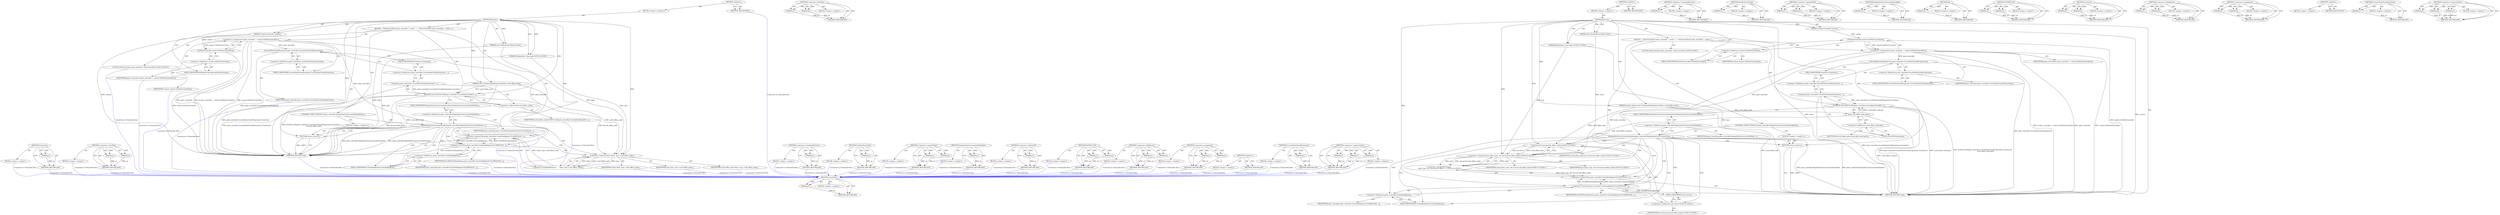 digraph "&lt;operator&gt;.expressionList" {
vulnerable_99 [label=<(METHOD,Transform)>];
vulnerable_100 [label=<(PARAM,p1)>];
vulnerable_101 [label=<(BLOCK,&lt;empty&gt;,&lt;empty&gt;)>];
vulnerable_102 [label=<(METHOD_RETURN,ANY)>];
vulnerable_120 [label=<(METHOD,&lt;operator&gt;.lessThan)>];
vulnerable_121 [label=<(PARAM,p1)>];
vulnerable_122 [label=<(PARAM,p2)>];
vulnerable_123 [label=<(BLOCK,&lt;empty&gt;,&lt;empty&gt;)>];
vulnerable_124 [label=<(METHOD_RETURN,ANY)>];
vulnerable_6 [label=<(METHOD,&lt;global&gt;)<SUB>1</SUB>>];
vulnerable_7 [label=<(BLOCK,&lt;empty&gt;,&lt;empty&gt;)<SUB>1</SUB>>];
vulnerable_8 [label=<(METHOD,Record)<SUB>1</SUB>>];
vulnerable_9 [label=<(PARAM,GraphicsContext&amp; context)<SUB>2</SUB>>];
vulnerable_10 [label=<(PARAM,const DisplayItemClient&amp; client)<SUB>3</SUB>>];
vulnerable_11 [label="<(PARAM,DisplayItem::Type type)<SUB>4</SUB>>"];
vulnerable_12 [label=<(PARAM,scoped_refptr&lt;const TransformPaintPropertyNode&gt; scroll_offset_node)<SUB>5</SUB>>];
vulnerable_13 [label=<(BLOCK,{
   PaintController&amp; paint_controller = contex...,{
   PaintController&amp; paint_controller = contex...)<SUB>5</SUB>>];
vulnerable_14 [label="<(LOCAL,PaintController paint_controller: PaintController)<SUB>6</SUB>>"];
vulnerable_15 [label=<(&lt;operator&gt;.assignment,&amp; paint_controller = context.GetPaintController())<SUB>6</SUB>>];
vulnerable_16 [label=<(IDENTIFIER,paint_controller,&amp; paint_controller = context.GetPaintController())<SUB>6</SUB>>];
vulnerable_17 [label=<(GetPaintController,context.GetPaintController())<SUB>6</SUB>>];
vulnerable_18 [label=<(&lt;operator&gt;.fieldAccess,context.GetPaintController)<SUB>6</SUB>>];
vulnerable_19 [label=<(IDENTIFIER,context,context.GetPaintController())<SUB>6</SUB>>];
vulnerable_20 [label=<(FIELD_IDENTIFIER,GetPaintController,GetPaintController)<SUB>6</SUB>>];
vulnerable_21 [label=<(DCHECK_NE,DCHECK_NE(paint_controller.CurrentPaintChunkPro...)<SUB>8</SUB>>];
vulnerable_22 [label=<(Transform,paint_controller.CurrentPaintChunkProperties()....)<SUB>8</SUB>>];
vulnerable_23 [label=<(&lt;operator&gt;.fieldAccess,paint_controller.CurrentPaintChunkProperties()....)<SUB>8</SUB>>];
vulnerable_24 [label=<(CurrentPaintChunkProperties,paint_controller.CurrentPaintChunkProperties())<SUB>8</SUB>>];
vulnerable_25 [label=<(&lt;operator&gt;.fieldAccess,paint_controller.CurrentPaintChunkProperties)<SUB>8</SUB>>];
vulnerable_26 [label=<(IDENTIFIER,paint_controller,paint_controller.CurrentPaintChunkProperties())<SUB>8</SUB>>];
vulnerable_27 [label=<(FIELD_IDENTIFIER,CurrentPaintChunkProperties,CurrentPaintChunkProperties)<SUB>8</SUB>>];
vulnerable_28 [label=<(FIELD_IDENTIFIER,Transform,Transform)<SUB>8</SUB>>];
vulnerable_29 [label=<(get,scroll_offset_node.get())<SUB>9</SUB>>];
vulnerable_30 [label=<(&lt;operator&gt;.fieldAccess,scroll_offset_node.get)<SUB>9</SUB>>];
vulnerable_31 [label=<(IDENTIFIER,scroll_offset_node,scroll_offset_node.get())<SUB>9</SUB>>];
vulnerable_32 [label=<(FIELD_IDENTIFIER,get,get)<SUB>9</SUB>>];
vulnerable_33 [label=<(CONTROL_STRUCTURE,IF,if (paint_controller.DisplayItemConstructionIsDisabled()))<SUB>11</SUB>>];
vulnerable_34 [label=<(DisplayItemConstructionIsDisabled,paint_controller.DisplayItemConstructionIsDisab...)<SUB>11</SUB>>];
vulnerable_35 [label=<(&lt;operator&gt;.fieldAccess,paint_controller.DisplayItemConstructionIsDisabled)<SUB>11</SUB>>];
vulnerable_36 [label=<(IDENTIFIER,paint_controller,paint_controller.DisplayItemConstructionIsDisab...)<SUB>11</SUB>>];
vulnerable_37 [label=<(FIELD_IDENTIFIER,DisplayItemConstructionIsDisabled,DisplayItemConstructionIsDisabled)<SUB>11</SUB>>];
vulnerable_38 [label=<(BLOCK,&lt;empty&gt;,&lt;empty&gt;)<SUB>12</SUB>>];
vulnerable_39 [label=<(RETURN,return;,return;)<SUB>12</SUB>>];
vulnerable_40 [label=<(&lt;operator&gt;.greaterThan,paint_controller.CreateAndAppend&lt;ScrollHitTestD...)<SUB>14</SUB>>];
vulnerable_41 [label=<(&lt;operator&gt;.lessThan,paint_controller.CreateAndAppend&lt;ScrollHitTestD...)<SUB>14</SUB>>];
vulnerable_42 [label=<(&lt;operator&gt;.fieldAccess,paint_controller.CreateAndAppend)<SUB>14</SUB>>];
vulnerable_43 [label=<(IDENTIFIER,paint_controller,paint_controller.CreateAndAppend&lt;ScrollHitTestD...)<SUB>14</SUB>>];
vulnerable_44 [label=<(FIELD_IDENTIFIER,CreateAndAppend,CreateAndAppend)<SUB>14</SUB>>];
vulnerable_45 [label=<(IDENTIFIER,ScrollHitTestDisplayItem,paint_controller.CreateAndAppend&lt;ScrollHitTestD...)<SUB>14</SUB>>];
vulnerable_46 [label="<(&lt;operator&gt;.bracketedPrimary,(
      client, type, std::move(scroll_offset_n...)<SUB>14</SUB>>"];
vulnerable_47 [label="<(&lt;operator&gt;.expressionList,client, type, std::move(scroll_offset_node))<SUB>15</SUB>>"];
vulnerable_48 [label="<(IDENTIFIER,client,client, type, std::move(scroll_offset_node))<SUB>15</SUB>>"];
vulnerable_49 [label="<(IDENTIFIER,type,client, type, std::move(scroll_offset_node))<SUB>15</SUB>>"];
vulnerable_50 [label="<(std.move,std::move(scroll_offset_node))<SUB>15</SUB>>"];
vulnerable_51 [label="<(&lt;operator&gt;.fieldAccess,std::move)<SUB>15</SUB>>"];
vulnerable_52 [label="<(IDENTIFIER,std,std::move(scroll_offset_node))<SUB>15</SUB>>"];
vulnerable_53 [label=<(FIELD_IDENTIFIER,move,move)<SUB>15</SUB>>];
vulnerable_54 [label="<(IDENTIFIER,scroll_offset_node,std::move(scroll_offset_node))<SUB>15</SUB>>"];
vulnerable_55 [label=<(METHOD_RETURN,void)<SUB>1</SUB>>];
vulnerable_57 [label=<(METHOD_RETURN,ANY)<SUB>1</SUB>>];
vulnerable_125 [label=<(METHOD,&lt;operator&gt;.bracketedPrimary)>];
vulnerable_126 [label=<(PARAM,p1)>];
vulnerable_127 [label=<(BLOCK,&lt;empty&gt;,&lt;empty&gt;)>];
vulnerable_128 [label=<(METHOD_RETURN,ANY)>];
vulnerable_85 [label=<(METHOD,GetPaintController)>];
vulnerable_86 [label=<(PARAM,p1)>];
vulnerable_87 [label=<(BLOCK,&lt;empty&gt;,&lt;empty&gt;)>];
vulnerable_88 [label=<(METHOD_RETURN,ANY)>];
vulnerable_115 [label=<(METHOD,&lt;operator&gt;.greaterThan)>];
vulnerable_116 [label=<(PARAM,p1)>];
vulnerable_117 [label=<(PARAM,p2)>];
vulnerable_118 [label=<(BLOCK,&lt;empty&gt;,&lt;empty&gt;)>];
vulnerable_119 [label=<(METHOD_RETURN,ANY)>];
vulnerable_111 [label=<(METHOD,DisplayItemConstructionIsDisabled)>];
vulnerable_112 [label=<(PARAM,p1)>];
vulnerable_113 [label=<(BLOCK,&lt;empty&gt;,&lt;empty&gt;)>];
vulnerable_114 [label=<(METHOD_RETURN,ANY)>];
vulnerable_107 [label=<(METHOD,get)>];
vulnerable_108 [label=<(PARAM,p1)>];
vulnerable_109 [label=<(BLOCK,&lt;empty&gt;,&lt;empty&gt;)>];
vulnerable_110 [label=<(METHOD_RETURN,ANY)>];
vulnerable_94 [label=<(METHOD,DCHECK_NE)>];
vulnerable_95 [label=<(PARAM,p1)>];
vulnerable_96 [label=<(PARAM,p2)>];
vulnerable_97 [label=<(BLOCK,&lt;empty&gt;,&lt;empty&gt;)>];
vulnerable_98 [label=<(METHOD_RETURN,ANY)>];
vulnerable_135 [label=<(METHOD,std.move)>];
vulnerable_136 [label=<(PARAM,p1)>];
vulnerable_137 [label=<(PARAM,p2)>];
vulnerable_138 [label=<(BLOCK,&lt;empty&gt;,&lt;empty&gt;)>];
vulnerable_139 [label=<(METHOD_RETURN,ANY)>];
vulnerable_89 [label=<(METHOD,&lt;operator&gt;.fieldAccess)>];
vulnerable_90 [label=<(PARAM,p1)>];
vulnerable_91 [label=<(PARAM,p2)>];
vulnerable_92 [label=<(BLOCK,&lt;empty&gt;,&lt;empty&gt;)>];
vulnerable_93 [label=<(METHOD_RETURN,ANY)>];
vulnerable_80 [label=<(METHOD,&lt;operator&gt;.assignment)>];
vulnerable_81 [label=<(PARAM,p1)>];
vulnerable_82 [label=<(PARAM,p2)>];
vulnerable_83 [label=<(BLOCK,&lt;empty&gt;,&lt;empty&gt;)>];
vulnerable_84 [label=<(METHOD_RETURN,ANY)>];
vulnerable_74 [label=<(METHOD,&lt;global&gt;)<SUB>1</SUB>>];
vulnerable_75 [label=<(BLOCK,&lt;empty&gt;,&lt;empty&gt;)>];
vulnerable_76 [label=<(METHOD_RETURN,ANY)>];
vulnerable_103 [label=<(METHOD,CurrentPaintChunkProperties)>];
vulnerable_104 [label=<(PARAM,p1)>];
vulnerable_105 [label=<(BLOCK,&lt;empty&gt;,&lt;empty&gt;)>];
vulnerable_106 [label=<(METHOD_RETURN,ANY)>];
vulnerable_129 [label=<(METHOD,&lt;operator&gt;.expressionList)>];
vulnerable_130 [label=<(PARAM,p1)>];
vulnerable_131 [label=<(PARAM,p2)>];
vulnerable_132 [label=<(PARAM,p3)>];
vulnerable_133 [label=<(BLOCK,&lt;empty&gt;,&lt;empty&gt;)>];
vulnerable_134 [label=<(METHOD_RETURN,ANY)>];
fixed_93 [label=<(METHOD,Transform)>];
fixed_94 [label=<(PARAM,p1)>];
fixed_95 [label=<(BLOCK,&lt;empty&gt;,&lt;empty&gt;)>];
fixed_96 [label=<(METHOD_RETURN,ANY)>];
fixed_114 [label=<(METHOD,&lt;operator&gt;.lessThan)>];
fixed_115 [label=<(PARAM,p1)>];
fixed_116 [label=<(PARAM,p2)>];
fixed_117 [label=<(BLOCK,&lt;empty&gt;,&lt;empty&gt;)>];
fixed_118 [label=<(METHOD_RETURN,ANY)>];
fixed_6 [label=<(METHOD,&lt;global&gt;)<SUB>1</SUB>>];
fixed_7 [label=<(BLOCK,&lt;empty&gt;,&lt;empty&gt;)<SUB>1</SUB>>];
fixed_8 [label=<(METHOD,Record)<SUB>1</SUB>>];
fixed_9 [label=<(PARAM,GraphicsContext&amp; context)<SUB>2</SUB>>];
fixed_10 [label=<(PARAM,const DisplayItemClient&amp; client)<SUB>3</SUB>>];
fixed_11 [label="<(PARAM,DisplayItem::Type type)<SUB>4</SUB>>"];
fixed_12 [label=<(PARAM,const TransformPaintPropertyNode&amp; scroll_offset_node)<SUB>5</SUB>>];
fixed_13 [label=<(BLOCK,{
   PaintController&amp; paint_controller = contex...,{
   PaintController&amp; paint_controller = contex...)<SUB>5</SUB>>];
fixed_14 [label="<(LOCAL,PaintController paint_controller: PaintController)<SUB>6</SUB>>"];
fixed_15 [label=<(&lt;operator&gt;.assignment,&amp; paint_controller = context.GetPaintController())<SUB>6</SUB>>];
fixed_16 [label=<(IDENTIFIER,paint_controller,&amp; paint_controller = context.GetPaintController())<SUB>6</SUB>>];
fixed_17 [label=<(GetPaintController,context.GetPaintController())<SUB>6</SUB>>];
fixed_18 [label=<(&lt;operator&gt;.fieldAccess,context.GetPaintController)<SUB>6</SUB>>];
fixed_19 [label=<(IDENTIFIER,context,context.GetPaintController())<SUB>6</SUB>>];
fixed_20 [label=<(FIELD_IDENTIFIER,GetPaintController,GetPaintController)<SUB>6</SUB>>];
fixed_21 [label=<(DCHECK_NE,DCHECK_NE(paint_controller.CurrentPaintChunkPro...)<SUB>8</SUB>>];
fixed_22 [label=<(Transform,paint_controller.CurrentPaintChunkProperties()....)<SUB>8</SUB>>];
fixed_23 [label=<(&lt;operator&gt;.fieldAccess,paint_controller.CurrentPaintChunkProperties()....)<SUB>8</SUB>>];
fixed_24 [label=<(CurrentPaintChunkProperties,paint_controller.CurrentPaintChunkProperties())<SUB>8</SUB>>];
fixed_25 [label=<(&lt;operator&gt;.fieldAccess,paint_controller.CurrentPaintChunkProperties)<SUB>8</SUB>>];
fixed_26 [label=<(IDENTIFIER,paint_controller,paint_controller.CurrentPaintChunkProperties())<SUB>8</SUB>>];
fixed_27 [label=<(FIELD_IDENTIFIER,CurrentPaintChunkProperties,CurrentPaintChunkProperties)<SUB>8</SUB>>];
fixed_28 [label=<(FIELD_IDENTIFIER,Transform,Transform)<SUB>8</SUB>>];
fixed_29 [label=<(&lt;operator&gt;.addressOf,&amp;scroll_offset_node)<SUB>9</SUB>>];
fixed_30 [label=<(IDENTIFIER,scroll_offset_node,DCHECK_NE(paint_controller.CurrentPaintChunkPro...)<SUB>9</SUB>>];
fixed_31 [label=<(CONTROL_STRUCTURE,IF,if (paint_controller.DisplayItemConstructionIsDisabled()))<SUB>11</SUB>>];
fixed_32 [label=<(DisplayItemConstructionIsDisabled,paint_controller.DisplayItemConstructionIsDisab...)<SUB>11</SUB>>];
fixed_33 [label=<(&lt;operator&gt;.fieldAccess,paint_controller.DisplayItemConstructionIsDisabled)<SUB>11</SUB>>];
fixed_34 [label=<(IDENTIFIER,paint_controller,paint_controller.DisplayItemConstructionIsDisab...)<SUB>11</SUB>>];
fixed_35 [label=<(FIELD_IDENTIFIER,DisplayItemConstructionIsDisabled,DisplayItemConstructionIsDisabled)<SUB>11</SUB>>];
fixed_36 [label=<(BLOCK,&lt;empty&gt;,&lt;empty&gt;)<SUB>12</SUB>>];
fixed_37 [label=<(RETURN,return;,return;)<SUB>12</SUB>>];
fixed_38 [label=<(&lt;operator&gt;.greaterThan,paint_controller.CreateAndAppend&lt;ScrollHitTestD...)<SUB>14</SUB>>];
fixed_39 [label=<(&lt;operator&gt;.lessThan,paint_controller.CreateAndAppend&lt;ScrollHitTestD...)<SUB>14</SUB>>];
fixed_40 [label=<(&lt;operator&gt;.fieldAccess,paint_controller.CreateAndAppend)<SUB>14</SUB>>];
fixed_41 [label=<(IDENTIFIER,paint_controller,paint_controller.CreateAndAppend&lt;ScrollHitTestD...)<SUB>14</SUB>>];
fixed_42 [label=<(FIELD_IDENTIFIER,CreateAndAppend,CreateAndAppend)<SUB>14</SUB>>];
fixed_43 [label=<(IDENTIFIER,ScrollHitTestDisplayItem,paint_controller.CreateAndAppend&lt;ScrollHitTestD...)<SUB>14</SUB>>];
fixed_44 [label=<(&lt;operator&gt;.bracketedPrimary,(
      client, type, scroll_offset_node))<SUB>14</SUB>>];
fixed_45 [label=<(&lt;operator&gt;.expressionList,client, type, scroll_offset_node)<SUB>15</SUB>>];
fixed_46 [label=<(IDENTIFIER,client,client, type, scroll_offset_node)<SUB>15</SUB>>];
fixed_47 [label=<(IDENTIFIER,type,client, type, scroll_offset_node)<SUB>15</SUB>>];
fixed_48 [label=<(IDENTIFIER,scroll_offset_node,client, type, scroll_offset_node)<SUB>15</SUB>>];
fixed_49 [label=<(METHOD_RETURN,void)<SUB>1</SUB>>];
fixed_51 [label=<(METHOD_RETURN,ANY)<SUB>1</SUB>>];
fixed_119 [label=<(METHOD,&lt;operator&gt;.bracketedPrimary)>];
fixed_120 [label=<(PARAM,p1)>];
fixed_121 [label=<(BLOCK,&lt;empty&gt;,&lt;empty&gt;)>];
fixed_122 [label=<(METHOD_RETURN,ANY)>];
fixed_79 [label=<(METHOD,GetPaintController)>];
fixed_80 [label=<(PARAM,p1)>];
fixed_81 [label=<(BLOCK,&lt;empty&gt;,&lt;empty&gt;)>];
fixed_82 [label=<(METHOD_RETURN,ANY)>];
fixed_109 [label=<(METHOD,&lt;operator&gt;.greaterThan)>];
fixed_110 [label=<(PARAM,p1)>];
fixed_111 [label=<(PARAM,p2)>];
fixed_112 [label=<(BLOCK,&lt;empty&gt;,&lt;empty&gt;)>];
fixed_113 [label=<(METHOD_RETURN,ANY)>];
fixed_105 [label=<(METHOD,DisplayItemConstructionIsDisabled)>];
fixed_106 [label=<(PARAM,p1)>];
fixed_107 [label=<(BLOCK,&lt;empty&gt;,&lt;empty&gt;)>];
fixed_108 [label=<(METHOD_RETURN,ANY)>];
fixed_101 [label=<(METHOD,&lt;operator&gt;.addressOf)>];
fixed_102 [label=<(PARAM,p1)>];
fixed_103 [label=<(BLOCK,&lt;empty&gt;,&lt;empty&gt;)>];
fixed_104 [label=<(METHOD_RETURN,ANY)>];
fixed_88 [label=<(METHOD,DCHECK_NE)>];
fixed_89 [label=<(PARAM,p1)>];
fixed_90 [label=<(PARAM,p2)>];
fixed_91 [label=<(BLOCK,&lt;empty&gt;,&lt;empty&gt;)>];
fixed_92 [label=<(METHOD_RETURN,ANY)>];
fixed_83 [label=<(METHOD,&lt;operator&gt;.fieldAccess)>];
fixed_84 [label=<(PARAM,p1)>];
fixed_85 [label=<(PARAM,p2)>];
fixed_86 [label=<(BLOCK,&lt;empty&gt;,&lt;empty&gt;)>];
fixed_87 [label=<(METHOD_RETURN,ANY)>];
fixed_74 [label=<(METHOD,&lt;operator&gt;.assignment)>];
fixed_75 [label=<(PARAM,p1)>];
fixed_76 [label=<(PARAM,p2)>];
fixed_77 [label=<(BLOCK,&lt;empty&gt;,&lt;empty&gt;)>];
fixed_78 [label=<(METHOD_RETURN,ANY)>];
fixed_68 [label=<(METHOD,&lt;global&gt;)<SUB>1</SUB>>];
fixed_69 [label=<(BLOCK,&lt;empty&gt;,&lt;empty&gt;)>];
fixed_70 [label=<(METHOD_RETURN,ANY)>];
fixed_97 [label=<(METHOD,CurrentPaintChunkProperties)>];
fixed_98 [label=<(PARAM,p1)>];
fixed_99 [label=<(BLOCK,&lt;empty&gt;,&lt;empty&gt;)>];
fixed_100 [label=<(METHOD_RETURN,ANY)>];
fixed_123 [label=<(METHOD,&lt;operator&gt;.expressionList)>];
fixed_124 [label=<(PARAM,p1)>];
fixed_125 [label=<(PARAM,p2)>];
fixed_126 [label=<(PARAM,p3)>];
fixed_127 [label=<(BLOCK,&lt;empty&gt;,&lt;empty&gt;)>];
fixed_128 [label=<(METHOD_RETURN,ANY)>];
vulnerable_99 -> vulnerable_100  [key=0, label="AST: "];
vulnerable_99 -> vulnerable_100  [key=1, label="DDG: "];
vulnerable_99 -> vulnerable_101  [key=0, label="AST: "];
vulnerable_99 -> vulnerable_102  [key=0, label="AST: "];
vulnerable_99 -> vulnerable_102  [key=1, label="CFG: "];
vulnerable_100 -> vulnerable_102  [key=0, label="DDG: p1"];
vulnerable_120 -> vulnerable_121  [key=0, label="AST: "];
vulnerable_120 -> vulnerable_121  [key=1, label="DDG: "];
vulnerable_120 -> vulnerable_123  [key=0, label="AST: "];
vulnerable_120 -> vulnerable_122  [key=0, label="AST: "];
vulnerable_120 -> vulnerable_122  [key=1, label="DDG: "];
vulnerable_120 -> vulnerable_124  [key=0, label="AST: "];
vulnerable_120 -> vulnerable_124  [key=1, label="CFG: "];
vulnerable_121 -> vulnerable_124  [key=0, label="DDG: p1"];
vulnerable_122 -> vulnerable_124  [key=0, label="DDG: p2"];
vulnerable_6 -> vulnerable_7  [key=0, label="AST: "];
vulnerable_6 -> vulnerable_57  [key=0, label="AST: "];
vulnerable_6 -> vulnerable_57  [key=1, label="CFG: "];
vulnerable_7 -> vulnerable_8  [key=0, label="AST: "];
vulnerable_8 -> vulnerable_9  [key=0, label="AST: "];
vulnerable_8 -> vulnerable_9  [key=1, label="DDG: "];
vulnerable_8 -> vulnerable_10  [key=0, label="AST: "];
vulnerable_8 -> vulnerable_10  [key=1, label="DDG: "];
vulnerable_8 -> vulnerable_11  [key=0, label="AST: "];
vulnerable_8 -> vulnerable_11  [key=1, label="DDG: "];
vulnerable_8 -> vulnerable_12  [key=0, label="AST: "];
vulnerable_8 -> vulnerable_12  [key=1, label="DDG: "];
vulnerable_8 -> vulnerable_13  [key=0, label="AST: "];
vulnerable_8 -> vulnerable_55  [key=0, label="AST: "];
vulnerable_8 -> vulnerable_20  [key=0, label="CFG: "];
vulnerable_8 -> vulnerable_39  [key=0, label="DDG: "];
vulnerable_8 -> vulnerable_41  [key=0, label="DDG: "];
vulnerable_8 -> vulnerable_47  [key=0, label="DDG: "];
vulnerable_8 -> vulnerable_50  [key=0, label="DDG: "];
vulnerable_9 -> vulnerable_55  [key=0, label="DDG: context"];
vulnerable_9 -> vulnerable_17  [key=0, label="DDG: context"];
vulnerable_10 -> vulnerable_55  [key=0, label="DDG: client"];
vulnerable_10 -> vulnerable_47  [key=0, label="DDG: client"];
vulnerable_11 -> vulnerable_55  [key=0, label="DDG: type"];
vulnerable_11 -> vulnerable_47  [key=0, label="DDG: type"];
vulnerable_12 -> vulnerable_55  [key=0, label="DDG: scroll_offset_node"];
vulnerable_12 -> vulnerable_29  [key=0, label="DDG: scroll_offset_node"];
vulnerable_12 -> vulnerable_50  [key=0, label="DDG: scroll_offset_node"];
vulnerable_13 -> vulnerable_14  [key=0, label="AST: "];
vulnerable_13 -> vulnerable_15  [key=0, label="AST: "];
vulnerable_13 -> vulnerable_21  [key=0, label="AST: "];
vulnerable_13 -> vulnerable_33  [key=0, label="AST: "];
vulnerable_13 -> vulnerable_40  [key=0, label="AST: "];
vulnerable_15 -> vulnerable_16  [key=0, label="AST: "];
vulnerable_15 -> vulnerable_17  [key=0, label="AST: "];
vulnerable_15 -> vulnerable_27  [key=0, label="CFG: "];
vulnerable_15 -> vulnerable_55  [key=0, label="DDG: paint_controller"];
vulnerable_15 -> vulnerable_55  [key=1, label="DDG: context.GetPaintController()"];
vulnerable_15 -> vulnerable_55  [key=2, label="DDG: &amp; paint_controller = context.GetPaintController()"];
vulnerable_15 -> vulnerable_34  [key=0, label="DDG: paint_controller"];
vulnerable_15 -> vulnerable_41  [key=0, label="DDG: paint_controller"];
vulnerable_15 -> vulnerable_24  [key=0, label="DDG: paint_controller"];
vulnerable_17 -> vulnerable_18  [key=0, label="AST: "];
vulnerable_17 -> vulnerable_15  [key=0, label="CFG: "];
vulnerable_17 -> vulnerable_15  [key=1, label="DDG: context.GetPaintController"];
vulnerable_17 -> vulnerable_55  [key=0, label="DDG: context.GetPaintController"];
vulnerable_18 -> vulnerable_19  [key=0, label="AST: "];
vulnerable_18 -> vulnerable_20  [key=0, label="AST: "];
vulnerable_18 -> vulnerable_17  [key=0, label="CFG: "];
vulnerable_20 -> vulnerable_18  [key=0, label="CFG: "];
vulnerable_21 -> vulnerable_22  [key=0, label="AST: "];
vulnerable_21 -> vulnerable_29  [key=0, label="AST: "];
vulnerable_21 -> vulnerable_37  [key=0, label="CFG: "];
vulnerable_21 -> vulnerable_55  [key=0, label="DDG: paint_controller.CurrentPaintChunkProperties().Transform()"];
vulnerable_21 -> vulnerable_55  [key=1, label="DDG: scroll_offset_node.get()"];
vulnerable_21 -> vulnerable_55  [key=2, label="DDG: DCHECK_NE(paint_controller.CurrentPaintChunkProperties().Transform(),
            scroll_offset_node.get())"];
vulnerable_22 -> vulnerable_23  [key=0, label="AST: "];
vulnerable_22 -> vulnerable_32  [key=0, label="CFG: "];
vulnerable_22 -> vulnerable_55  [key=0, label="DDG: paint_controller.CurrentPaintChunkProperties().Transform"];
vulnerable_22 -> vulnerable_21  [key=0, label="DDG: paint_controller.CurrentPaintChunkProperties().Transform"];
vulnerable_23 -> vulnerable_24  [key=0, label="AST: "];
vulnerable_23 -> vulnerable_28  [key=0, label="AST: "];
vulnerable_23 -> vulnerable_22  [key=0, label="CFG: "];
vulnerable_24 -> vulnerable_25  [key=0, label="AST: "];
vulnerable_24 -> vulnerable_28  [key=0, label="CFG: "];
vulnerable_24 -> vulnerable_55  [key=0, label="DDG: paint_controller.CurrentPaintChunkProperties"];
vulnerable_25 -> vulnerable_26  [key=0, label="AST: "];
vulnerable_25 -> vulnerable_27  [key=0, label="AST: "];
vulnerable_25 -> vulnerable_24  [key=0, label="CFG: "];
vulnerable_27 -> vulnerable_25  [key=0, label="CFG: "];
vulnerable_28 -> vulnerable_23  [key=0, label="CFG: "];
vulnerable_29 -> vulnerable_30  [key=0, label="AST: "];
vulnerable_29 -> vulnerable_21  [key=0, label="CFG: "];
vulnerable_29 -> vulnerable_21  [key=1, label="DDG: scroll_offset_node.get"];
vulnerable_29 -> vulnerable_55  [key=0, label="DDG: scroll_offset_node.get"];
vulnerable_29 -> vulnerable_50  [key=0, label="DDG: scroll_offset_node.get"];
vulnerable_30 -> vulnerable_31  [key=0, label="AST: "];
vulnerable_30 -> vulnerable_32  [key=0, label="AST: "];
vulnerable_30 -> vulnerable_29  [key=0, label="CFG: "];
vulnerable_32 -> vulnerable_30  [key=0, label="CFG: "];
vulnerable_33 -> vulnerable_34  [key=0, label="AST: "];
vulnerable_33 -> vulnerable_38  [key=0, label="AST: "];
vulnerable_34 -> vulnerable_35  [key=0, label="AST: "];
vulnerable_34 -> vulnerable_39  [key=0, label="CFG: "];
vulnerable_34 -> vulnerable_39  [key=1, label="CDG: "];
vulnerable_34 -> vulnerable_44  [key=0, label="CFG: "];
vulnerable_34 -> vulnerable_44  [key=1, label="CDG: "];
vulnerable_34 -> vulnerable_55  [key=0, label="DDG: paint_controller.DisplayItemConstructionIsDisabled"];
vulnerable_34 -> vulnerable_55  [key=1, label="DDG: paint_controller.DisplayItemConstructionIsDisabled()"];
vulnerable_34 -> vulnerable_40  [key=0, label="CDG: "];
vulnerable_34 -> vulnerable_47  [key=0, label="CDG: "];
vulnerable_34 -> vulnerable_50  [key=0, label="CDG: "];
vulnerable_34 -> vulnerable_42  [key=0, label="CDG: "];
vulnerable_34 -> vulnerable_51  [key=0, label="CDG: "];
vulnerable_34 -> vulnerable_46  [key=0, label="CDG: "];
vulnerable_34 -> vulnerable_53  [key=0, label="CDG: "];
vulnerable_34 -> vulnerable_41  [key=0, label="CDG: "];
vulnerable_35 -> vulnerable_36  [key=0, label="AST: "];
vulnerable_35 -> vulnerable_37  [key=0, label="AST: "];
vulnerable_35 -> vulnerable_34  [key=0, label="CFG: "];
vulnerable_37 -> vulnerable_35  [key=0, label="CFG: "];
vulnerable_38 -> vulnerable_39  [key=0, label="AST: "];
vulnerable_39 -> vulnerable_55  [key=0, label="CFG: "];
vulnerable_39 -> vulnerable_55  [key=1, label="DDG: &lt;RET&gt;"];
vulnerable_40 -> vulnerable_41  [key=0, label="AST: "];
vulnerable_40 -> vulnerable_46  [key=0, label="AST: "];
vulnerable_40 -> vulnerable_55  [key=0, label="CFG: "];
vulnerable_41 -> vulnerable_42  [key=0, label="AST: "];
vulnerable_41 -> vulnerable_45  [key=0, label="AST: "];
vulnerable_41 -> vulnerable_53  [key=0, label="CFG: "];
vulnerable_41 -> vulnerable_55  [key=0, label="DDG: ScrollHitTestDisplayItem"];
vulnerable_41 -> vulnerable_40  [key=0, label="DDG: paint_controller.CreateAndAppend"];
vulnerable_41 -> vulnerable_40  [key=1, label="DDG: ScrollHitTestDisplayItem"];
vulnerable_42 -> vulnerable_43  [key=0, label="AST: "];
vulnerable_42 -> vulnerable_44  [key=0, label="AST: "];
vulnerable_42 -> vulnerable_41  [key=0, label="CFG: "];
vulnerable_44 -> vulnerable_42  [key=0, label="CFG: "];
vulnerable_46 -> vulnerable_47  [key=0, label="AST: "];
vulnerable_46 -> vulnerable_40  [key=0, label="CFG: "];
vulnerable_46 -> vulnerable_40  [key=1, label="DDG: client, type, std::move(scroll_offset_node)"];
vulnerable_47 -> vulnerable_48  [key=0, label="AST: "];
vulnerable_47 -> vulnerable_49  [key=0, label="AST: "];
vulnerable_47 -> vulnerable_50  [key=0, label="AST: "];
vulnerable_47 -> vulnerable_46  [key=0, label="CFG: "];
vulnerable_47 -> vulnerable_46  [key=1, label="DDG: client"];
vulnerable_47 -> vulnerable_46  [key=2, label="DDG: type"];
vulnerable_47 -> vulnerable_46  [key=3, label="DDG: std::move(scroll_offset_node)"];
vulnerable_50 -> vulnerable_51  [key=0, label="AST: "];
vulnerable_50 -> vulnerable_54  [key=0, label="AST: "];
vulnerable_50 -> vulnerable_47  [key=0, label="CFG: "];
vulnerable_50 -> vulnerable_47  [key=1, label="DDG: std::move"];
vulnerable_50 -> vulnerable_47  [key=2, label="DDG: scroll_offset_node"];
vulnerable_51 -> vulnerable_52  [key=0, label="AST: "];
vulnerable_51 -> vulnerable_53  [key=0, label="AST: "];
vulnerable_51 -> vulnerable_50  [key=0, label="CFG: "];
vulnerable_53 -> vulnerable_51  [key=0, label="CFG: "];
vulnerable_125 -> vulnerable_126  [key=0, label="AST: "];
vulnerable_125 -> vulnerable_126  [key=1, label="DDG: "];
vulnerable_125 -> vulnerable_127  [key=0, label="AST: "];
vulnerable_125 -> vulnerable_128  [key=0, label="AST: "];
vulnerable_125 -> vulnerable_128  [key=1, label="CFG: "];
vulnerable_126 -> vulnerable_128  [key=0, label="DDG: p1"];
vulnerable_85 -> vulnerable_86  [key=0, label="AST: "];
vulnerable_85 -> vulnerable_86  [key=1, label="DDG: "];
vulnerable_85 -> vulnerable_87  [key=0, label="AST: "];
vulnerable_85 -> vulnerable_88  [key=0, label="AST: "];
vulnerable_85 -> vulnerable_88  [key=1, label="CFG: "];
vulnerable_86 -> vulnerable_88  [key=0, label="DDG: p1"];
vulnerable_115 -> vulnerable_116  [key=0, label="AST: "];
vulnerable_115 -> vulnerable_116  [key=1, label="DDG: "];
vulnerable_115 -> vulnerable_118  [key=0, label="AST: "];
vulnerable_115 -> vulnerable_117  [key=0, label="AST: "];
vulnerable_115 -> vulnerable_117  [key=1, label="DDG: "];
vulnerable_115 -> vulnerable_119  [key=0, label="AST: "];
vulnerable_115 -> vulnerable_119  [key=1, label="CFG: "];
vulnerable_116 -> vulnerable_119  [key=0, label="DDG: p1"];
vulnerable_117 -> vulnerable_119  [key=0, label="DDG: p2"];
vulnerable_111 -> vulnerable_112  [key=0, label="AST: "];
vulnerable_111 -> vulnerable_112  [key=1, label="DDG: "];
vulnerable_111 -> vulnerable_113  [key=0, label="AST: "];
vulnerable_111 -> vulnerable_114  [key=0, label="AST: "];
vulnerable_111 -> vulnerable_114  [key=1, label="CFG: "];
vulnerable_112 -> vulnerable_114  [key=0, label="DDG: p1"];
vulnerable_107 -> vulnerable_108  [key=0, label="AST: "];
vulnerable_107 -> vulnerable_108  [key=1, label="DDG: "];
vulnerable_107 -> vulnerable_109  [key=0, label="AST: "];
vulnerable_107 -> vulnerable_110  [key=0, label="AST: "];
vulnerable_107 -> vulnerable_110  [key=1, label="CFG: "];
vulnerable_108 -> vulnerable_110  [key=0, label="DDG: p1"];
vulnerable_94 -> vulnerable_95  [key=0, label="AST: "];
vulnerable_94 -> vulnerable_95  [key=1, label="DDG: "];
vulnerable_94 -> vulnerable_97  [key=0, label="AST: "];
vulnerable_94 -> vulnerable_96  [key=0, label="AST: "];
vulnerable_94 -> vulnerable_96  [key=1, label="DDG: "];
vulnerable_94 -> vulnerable_98  [key=0, label="AST: "];
vulnerable_94 -> vulnerable_98  [key=1, label="CFG: "];
vulnerable_95 -> vulnerable_98  [key=0, label="DDG: p1"];
vulnerable_96 -> vulnerable_98  [key=0, label="DDG: p2"];
vulnerable_135 -> vulnerable_136  [key=0, label="AST: "];
vulnerable_135 -> vulnerable_136  [key=1, label="DDG: "];
vulnerable_135 -> vulnerable_138  [key=0, label="AST: "];
vulnerable_135 -> vulnerable_137  [key=0, label="AST: "];
vulnerable_135 -> vulnerable_137  [key=1, label="DDG: "];
vulnerable_135 -> vulnerable_139  [key=0, label="AST: "];
vulnerable_135 -> vulnerable_139  [key=1, label="CFG: "];
vulnerable_136 -> vulnerable_139  [key=0, label="DDG: p1"];
vulnerable_137 -> vulnerable_139  [key=0, label="DDG: p2"];
vulnerable_89 -> vulnerable_90  [key=0, label="AST: "];
vulnerable_89 -> vulnerable_90  [key=1, label="DDG: "];
vulnerable_89 -> vulnerable_92  [key=0, label="AST: "];
vulnerable_89 -> vulnerable_91  [key=0, label="AST: "];
vulnerable_89 -> vulnerable_91  [key=1, label="DDG: "];
vulnerable_89 -> vulnerable_93  [key=0, label="AST: "];
vulnerable_89 -> vulnerable_93  [key=1, label="CFG: "];
vulnerable_90 -> vulnerable_93  [key=0, label="DDG: p1"];
vulnerable_91 -> vulnerable_93  [key=0, label="DDG: p2"];
vulnerable_80 -> vulnerable_81  [key=0, label="AST: "];
vulnerable_80 -> vulnerable_81  [key=1, label="DDG: "];
vulnerable_80 -> vulnerable_83  [key=0, label="AST: "];
vulnerable_80 -> vulnerable_82  [key=0, label="AST: "];
vulnerable_80 -> vulnerable_82  [key=1, label="DDG: "];
vulnerable_80 -> vulnerable_84  [key=0, label="AST: "];
vulnerable_80 -> vulnerable_84  [key=1, label="CFG: "];
vulnerable_81 -> vulnerable_84  [key=0, label="DDG: p1"];
vulnerable_82 -> vulnerable_84  [key=0, label="DDG: p2"];
vulnerable_74 -> vulnerable_75  [key=0, label="AST: "];
vulnerable_74 -> vulnerable_76  [key=0, label="AST: "];
vulnerable_74 -> vulnerable_76  [key=1, label="CFG: "];
vulnerable_103 -> vulnerable_104  [key=0, label="AST: "];
vulnerable_103 -> vulnerable_104  [key=1, label="DDG: "];
vulnerable_103 -> vulnerable_105  [key=0, label="AST: "];
vulnerable_103 -> vulnerable_106  [key=0, label="AST: "];
vulnerable_103 -> vulnerable_106  [key=1, label="CFG: "];
vulnerable_104 -> vulnerable_106  [key=0, label="DDG: p1"];
vulnerable_129 -> vulnerable_130  [key=0, label="AST: "];
vulnerable_129 -> vulnerable_130  [key=1, label="DDG: "];
vulnerable_129 -> vulnerable_133  [key=0, label="AST: "];
vulnerable_129 -> vulnerable_131  [key=0, label="AST: "];
vulnerable_129 -> vulnerable_131  [key=1, label="DDG: "];
vulnerable_129 -> vulnerable_134  [key=0, label="AST: "];
vulnerable_129 -> vulnerable_134  [key=1, label="CFG: "];
vulnerable_129 -> vulnerable_132  [key=0, label="AST: "];
vulnerable_129 -> vulnerable_132  [key=1, label="DDG: "];
vulnerable_130 -> vulnerable_134  [key=0, label="DDG: p1"];
vulnerable_131 -> vulnerable_134  [key=0, label="DDG: p2"];
vulnerable_132 -> vulnerable_134  [key=0, label="DDG: p3"];
fixed_93 -> fixed_94  [key=0, label="AST: "];
fixed_93 -> fixed_94  [key=1, label="DDG: "];
fixed_93 -> fixed_95  [key=0, label="AST: "];
fixed_93 -> fixed_96  [key=0, label="AST: "];
fixed_93 -> fixed_96  [key=1, label="CFG: "];
fixed_94 -> fixed_96  [key=0, label="DDG: p1"];
fixed_95 -> vulnerable_99  [color=blue, key=0, label="Connection to Vulnerable Root", penwidth="2.0", style=dashed];
fixed_96 -> vulnerable_99  [color=blue, key=0, label="Connection to Vulnerable Root", penwidth="2.0", style=dashed];
fixed_114 -> fixed_115  [key=0, label="AST: "];
fixed_114 -> fixed_115  [key=1, label="DDG: "];
fixed_114 -> fixed_117  [key=0, label="AST: "];
fixed_114 -> fixed_116  [key=0, label="AST: "];
fixed_114 -> fixed_116  [key=1, label="DDG: "];
fixed_114 -> fixed_118  [key=0, label="AST: "];
fixed_114 -> fixed_118  [key=1, label="CFG: "];
fixed_115 -> fixed_118  [key=0, label="DDG: p1"];
fixed_116 -> fixed_118  [key=0, label="DDG: p2"];
fixed_117 -> vulnerable_99  [color=blue, key=0, label="Connection to Vulnerable Root", penwidth="2.0", style=dashed];
fixed_118 -> vulnerable_99  [color=blue, key=0, label="Connection to Vulnerable Root", penwidth="2.0", style=dashed];
fixed_6 -> fixed_7  [key=0, label="AST: "];
fixed_6 -> fixed_51  [key=0, label="AST: "];
fixed_6 -> fixed_51  [key=1, label="CFG: "];
fixed_7 -> fixed_8  [key=0, label="AST: "];
fixed_8 -> fixed_9  [key=0, label="AST: "];
fixed_8 -> fixed_9  [key=1, label="DDG: "];
fixed_8 -> fixed_10  [key=0, label="AST: "];
fixed_8 -> fixed_10  [key=1, label="DDG: "];
fixed_8 -> fixed_11  [key=0, label="AST: "];
fixed_8 -> fixed_11  [key=1, label="DDG: "];
fixed_8 -> fixed_12  [key=0, label="AST: "];
fixed_8 -> fixed_12  [key=1, label="DDG: "];
fixed_8 -> fixed_13  [key=0, label="AST: "];
fixed_8 -> fixed_49  [key=0, label="AST: "];
fixed_8 -> fixed_20  [key=0, label="CFG: "];
fixed_8 -> fixed_21  [key=0, label="DDG: "];
fixed_8 -> fixed_37  [key=0, label="DDG: "];
fixed_8 -> fixed_39  [key=0, label="DDG: "];
fixed_8 -> fixed_45  [key=0, label="DDG: "];
fixed_9 -> fixed_49  [key=0, label="DDG: context"];
fixed_9 -> fixed_17  [key=0, label="DDG: context"];
fixed_10 -> fixed_49  [key=0, label="DDG: client"];
fixed_10 -> fixed_45  [key=0, label="DDG: client"];
fixed_11 -> fixed_49  [key=0, label="DDG: type"];
fixed_11 -> fixed_45  [key=0, label="DDG: type"];
fixed_12 -> fixed_49  [key=0, label="DDG: scroll_offset_node"];
fixed_12 -> fixed_21  [key=0, label="DDG: scroll_offset_node"];
fixed_12 -> fixed_45  [key=0, label="DDG: scroll_offset_node"];
fixed_13 -> fixed_14  [key=0, label="AST: "];
fixed_13 -> fixed_15  [key=0, label="AST: "];
fixed_13 -> fixed_21  [key=0, label="AST: "];
fixed_13 -> fixed_31  [key=0, label="AST: "];
fixed_13 -> fixed_38  [key=0, label="AST: "];
fixed_14 -> vulnerable_99  [color=blue, key=0, label="Connection to Vulnerable Root", penwidth="2.0", style=dashed];
fixed_15 -> fixed_16  [key=0, label="AST: "];
fixed_15 -> fixed_17  [key=0, label="AST: "];
fixed_15 -> fixed_27  [key=0, label="CFG: "];
fixed_15 -> fixed_49  [key=0, label="DDG: paint_controller"];
fixed_15 -> fixed_49  [key=1, label="DDG: context.GetPaintController()"];
fixed_15 -> fixed_49  [key=2, label="DDG: &amp; paint_controller = context.GetPaintController()"];
fixed_15 -> fixed_32  [key=0, label="DDG: paint_controller"];
fixed_15 -> fixed_39  [key=0, label="DDG: paint_controller"];
fixed_15 -> fixed_24  [key=0, label="DDG: paint_controller"];
fixed_16 -> vulnerable_99  [color=blue, key=0, label="Connection to Vulnerable Root", penwidth="2.0", style=dashed];
fixed_17 -> fixed_18  [key=0, label="AST: "];
fixed_17 -> fixed_15  [key=0, label="CFG: "];
fixed_17 -> fixed_15  [key=1, label="DDG: context.GetPaintController"];
fixed_17 -> fixed_49  [key=0, label="DDG: context.GetPaintController"];
fixed_18 -> fixed_19  [key=0, label="AST: "];
fixed_18 -> fixed_20  [key=0, label="AST: "];
fixed_18 -> fixed_17  [key=0, label="CFG: "];
fixed_19 -> vulnerable_99  [color=blue, key=0, label="Connection to Vulnerable Root", penwidth="2.0", style=dashed];
fixed_20 -> fixed_18  [key=0, label="CFG: "];
fixed_21 -> fixed_22  [key=0, label="AST: "];
fixed_21 -> fixed_29  [key=0, label="AST: "];
fixed_21 -> fixed_35  [key=0, label="CFG: "];
fixed_21 -> fixed_49  [key=0, label="DDG: paint_controller.CurrentPaintChunkProperties().Transform()"];
fixed_21 -> fixed_49  [key=1, label="DDG: &amp;scroll_offset_node"];
fixed_21 -> fixed_49  [key=2, label="DDG: DCHECK_NE(paint_controller.CurrentPaintChunkProperties().Transform(),
            &amp;scroll_offset_node)"];
fixed_21 -> fixed_45  [key=0, label="DDG: &amp;scroll_offset_node"];
fixed_22 -> fixed_23  [key=0, label="AST: "];
fixed_22 -> fixed_29  [key=0, label="CFG: "];
fixed_22 -> fixed_49  [key=0, label="DDG: paint_controller.CurrentPaintChunkProperties().Transform"];
fixed_22 -> fixed_21  [key=0, label="DDG: paint_controller.CurrentPaintChunkProperties().Transform"];
fixed_23 -> fixed_24  [key=0, label="AST: "];
fixed_23 -> fixed_28  [key=0, label="AST: "];
fixed_23 -> fixed_22  [key=0, label="CFG: "];
fixed_24 -> fixed_25  [key=0, label="AST: "];
fixed_24 -> fixed_28  [key=0, label="CFG: "];
fixed_24 -> fixed_49  [key=0, label="DDG: paint_controller.CurrentPaintChunkProperties"];
fixed_25 -> fixed_26  [key=0, label="AST: "];
fixed_25 -> fixed_27  [key=0, label="AST: "];
fixed_25 -> fixed_24  [key=0, label="CFG: "];
fixed_26 -> vulnerable_99  [color=blue, key=0, label="Connection to Vulnerable Root", penwidth="2.0", style=dashed];
fixed_27 -> fixed_25  [key=0, label="CFG: "];
fixed_28 -> fixed_23  [key=0, label="CFG: "];
fixed_29 -> fixed_30  [key=0, label="AST: "];
fixed_29 -> fixed_21  [key=0, label="CFG: "];
fixed_30 -> vulnerable_99  [color=blue, key=0, label="Connection to Vulnerable Root", penwidth="2.0", style=dashed];
fixed_31 -> fixed_32  [key=0, label="AST: "];
fixed_31 -> fixed_36  [key=0, label="AST: "];
fixed_32 -> fixed_33  [key=0, label="AST: "];
fixed_32 -> fixed_37  [key=0, label="CFG: "];
fixed_32 -> fixed_37  [key=1, label="CDG: "];
fixed_32 -> fixed_42  [key=0, label="CFG: "];
fixed_32 -> fixed_42  [key=1, label="CDG: "];
fixed_32 -> fixed_49  [key=0, label="DDG: paint_controller.DisplayItemConstructionIsDisabled"];
fixed_32 -> fixed_49  [key=1, label="DDG: paint_controller.DisplayItemConstructionIsDisabled()"];
fixed_32 -> fixed_40  [key=0, label="CDG: "];
fixed_32 -> fixed_44  [key=0, label="CDG: "];
fixed_32 -> fixed_38  [key=0, label="CDG: "];
fixed_32 -> fixed_45  [key=0, label="CDG: "];
fixed_32 -> fixed_39  [key=0, label="CDG: "];
fixed_33 -> fixed_34  [key=0, label="AST: "];
fixed_33 -> fixed_35  [key=0, label="AST: "];
fixed_33 -> fixed_32  [key=0, label="CFG: "];
fixed_34 -> vulnerable_99  [color=blue, key=0, label="Connection to Vulnerable Root", penwidth="2.0", style=dashed];
fixed_35 -> fixed_33  [key=0, label="CFG: "];
fixed_36 -> fixed_37  [key=0, label="AST: "];
fixed_37 -> fixed_49  [key=0, label="CFG: "];
fixed_37 -> fixed_49  [key=1, label="DDG: &lt;RET&gt;"];
fixed_38 -> fixed_39  [key=0, label="AST: "];
fixed_38 -> fixed_44  [key=0, label="AST: "];
fixed_38 -> fixed_49  [key=0, label="CFG: "];
fixed_39 -> fixed_40  [key=0, label="AST: "];
fixed_39 -> fixed_43  [key=0, label="AST: "];
fixed_39 -> fixed_45  [key=0, label="CFG: "];
fixed_39 -> fixed_49  [key=0, label="DDG: ScrollHitTestDisplayItem"];
fixed_39 -> fixed_38  [key=0, label="DDG: paint_controller.CreateAndAppend"];
fixed_39 -> fixed_38  [key=1, label="DDG: ScrollHitTestDisplayItem"];
fixed_40 -> fixed_41  [key=0, label="AST: "];
fixed_40 -> fixed_42  [key=0, label="AST: "];
fixed_40 -> fixed_39  [key=0, label="CFG: "];
fixed_41 -> vulnerable_99  [color=blue, key=0, label="Connection to Vulnerable Root", penwidth="2.0", style=dashed];
fixed_42 -> fixed_40  [key=0, label="CFG: "];
fixed_43 -> vulnerable_99  [color=blue, key=0, label="Connection to Vulnerable Root", penwidth="2.0", style=dashed];
fixed_44 -> fixed_45  [key=0, label="AST: "];
fixed_44 -> fixed_38  [key=0, label="CFG: "];
fixed_44 -> fixed_38  [key=1, label="DDG: client, type, scroll_offset_node"];
fixed_45 -> fixed_46  [key=0, label="AST: "];
fixed_45 -> fixed_47  [key=0, label="AST: "];
fixed_45 -> fixed_48  [key=0, label="AST: "];
fixed_45 -> fixed_44  [key=0, label="CFG: "];
fixed_45 -> fixed_44  [key=1, label="DDG: client"];
fixed_45 -> fixed_44  [key=2, label="DDG: type"];
fixed_45 -> fixed_44  [key=3, label="DDG: scroll_offset_node"];
fixed_46 -> vulnerable_99  [color=blue, key=0, label="Connection to Vulnerable Root", penwidth="2.0", style=dashed];
fixed_47 -> vulnerable_99  [color=blue, key=0, label="Connection to Vulnerable Root", penwidth="2.0", style=dashed];
fixed_48 -> vulnerable_99  [color=blue, key=0, label="Connection to Vulnerable Root", penwidth="2.0", style=dashed];
fixed_49 -> vulnerable_99  [color=blue, key=0, label="Connection to Vulnerable Root", penwidth="2.0", style=dashed];
fixed_51 -> vulnerable_99  [color=blue, key=0, label="Connection to Vulnerable Root", penwidth="2.0", style=dashed];
fixed_119 -> fixed_120  [key=0, label="AST: "];
fixed_119 -> fixed_120  [key=1, label="DDG: "];
fixed_119 -> fixed_121  [key=0, label="AST: "];
fixed_119 -> fixed_122  [key=0, label="AST: "];
fixed_119 -> fixed_122  [key=1, label="CFG: "];
fixed_120 -> fixed_122  [key=0, label="DDG: p1"];
fixed_121 -> vulnerable_99  [color=blue, key=0, label="Connection to Vulnerable Root", penwidth="2.0", style=dashed];
fixed_122 -> vulnerable_99  [color=blue, key=0, label="Connection to Vulnerable Root", penwidth="2.0", style=dashed];
fixed_79 -> fixed_80  [key=0, label="AST: "];
fixed_79 -> fixed_80  [key=1, label="DDG: "];
fixed_79 -> fixed_81  [key=0, label="AST: "];
fixed_79 -> fixed_82  [key=0, label="AST: "];
fixed_79 -> fixed_82  [key=1, label="CFG: "];
fixed_80 -> fixed_82  [key=0, label="DDG: p1"];
fixed_81 -> vulnerable_99  [color=blue, key=0, label="Connection to Vulnerable Root", penwidth="2.0", style=dashed];
fixed_82 -> vulnerable_99  [color=blue, key=0, label="Connection to Vulnerable Root", penwidth="2.0", style=dashed];
fixed_109 -> fixed_110  [key=0, label="AST: "];
fixed_109 -> fixed_110  [key=1, label="DDG: "];
fixed_109 -> fixed_112  [key=0, label="AST: "];
fixed_109 -> fixed_111  [key=0, label="AST: "];
fixed_109 -> fixed_111  [key=1, label="DDG: "];
fixed_109 -> fixed_113  [key=0, label="AST: "];
fixed_109 -> fixed_113  [key=1, label="CFG: "];
fixed_110 -> fixed_113  [key=0, label="DDG: p1"];
fixed_111 -> fixed_113  [key=0, label="DDG: p2"];
fixed_112 -> vulnerable_99  [color=blue, key=0, label="Connection to Vulnerable Root", penwidth="2.0", style=dashed];
fixed_113 -> vulnerable_99  [color=blue, key=0, label="Connection to Vulnerable Root", penwidth="2.0", style=dashed];
fixed_105 -> fixed_106  [key=0, label="AST: "];
fixed_105 -> fixed_106  [key=1, label="DDG: "];
fixed_105 -> fixed_107  [key=0, label="AST: "];
fixed_105 -> fixed_108  [key=0, label="AST: "];
fixed_105 -> fixed_108  [key=1, label="CFG: "];
fixed_106 -> fixed_108  [key=0, label="DDG: p1"];
fixed_107 -> vulnerable_99  [color=blue, key=0, label="Connection to Vulnerable Root", penwidth="2.0", style=dashed];
fixed_108 -> vulnerable_99  [color=blue, key=0, label="Connection to Vulnerable Root", penwidth="2.0", style=dashed];
fixed_101 -> fixed_102  [key=0, label="AST: "];
fixed_101 -> fixed_102  [key=1, label="DDG: "];
fixed_101 -> fixed_103  [key=0, label="AST: "];
fixed_101 -> fixed_104  [key=0, label="AST: "];
fixed_101 -> fixed_104  [key=1, label="CFG: "];
fixed_102 -> fixed_104  [key=0, label="DDG: p1"];
fixed_103 -> vulnerable_99  [color=blue, key=0, label="Connection to Vulnerable Root", penwidth="2.0", style=dashed];
fixed_104 -> vulnerable_99  [color=blue, key=0, label="Connection to Vulnerable Root", penwidth="2.0", style=dashed];
fixed_88 -> fixed_89  [key=0, label="AST: "];
fixed_88 -> fixed_89  [key=1, label="DDG: "];
fixed_88 -> fixed_91  [key=0, label="AST: "];
fixed_88 -> fixed_90  [key=0, label="AST: "];
fixed_88 -> fixed_90  [key=1, label="DDG: "];
fixed_88 -> fixed_92  [key=0, label="AST: "];
fixed_88 -> fixed_92  [key=1, label="CFG: "];
fixed_89 -> fixed_92  [key=0, label="DDG: p1"];
fixed_90 -> fixed_92  [key=0, label="DDG: p2"];
fixed_91 -> vulnerable_99  [color=blue, key=0, label="Connection to Vulnerable Root", penwidth="2.0", style=dashed];
fixed_92 -> vulnerable_99  [color=blue, key=0, label="Connection to Vulnerable Root", penwidth="2.0", style=dashed];
fixed_83 -> fixed_84  [key=0, label="AST: "];
fixed_83 -> fixed_84  [key=1, label="DDG: "];
fixed_83 -> fixed_86  [key=0, label="AST: "];
fixed_83 -> fixed_85  [key=0, label="AST: "];
fixed_83 -> fixed_85  [key=1, label="DDG: "];
fixed_83 -> fixed_87  [key=0, label="AST: "];
fixed_83 -> fixed_87  [key=1, label="CFG: "];
fixed_84 -> fixed_87  [key=0, label="DDG: p1"];
fixed_85 -> fixed_87  [key=0, label="DDG: p2"];
fixed_86 -> vulnerable_99  [color=blue, key=0, label="Connection to Vulnerable Root", penwidth="2.0", style=dashed];
fixed_87 -> vulnerable_99  [color=blue, key=0, label="Connection to Vulnerable Root", penwidth="2.0", style=dashed];
fixed_74 -> fixed_75  [key=0, label="AST: "];
fixed_74 -> fixed_75  [key=1, label="DDG: "];
fixed_74 -> fixed_77  [key=0, label="AST: "];
fixed_74 -> fixed_76  [key=0, label="AST: "];
fixed_74 -> fixed_76  [key=1, label="DDG: "];
fixed_74 -> fixed_78  [key=0, label="AST: "];
fixed_74 -> fixed_78  [key=1, label="CFG: "];
fixed_75 -> fixed_78  [key=0, label="DDG: p1"];
fixed_76 -> fixed_78  [key=0, label="DDG: p2"];
fixed_77 -> vulnerable_99  [color=blue, key=0, label="Connection to Vulnerable Root", penwidth="2.0", style=dashed];
fixed_78 -> vulnerable_99  [color=blue, key=0, label="Connection to Vulnerable Root", penwidth="2.0", style=dashed];
fixed_68 -> fixed_69  [key=0, label="AST: "];
fixed_68 -> fixed_70  [key=0, label="AST: "];
fixed_68 -> fixed_70  [key=1, label="CFG: "];
fixed_69 -> vulnerable_99  [color=blue, key=0, label="Connection to Vulnerable Root", penwidth="2.0", style=dashed];
fixed_70 -> vulnerable_99  [color=blue, key=0, label="Connection to Vulnerable Root", penwidth="2.0", style=dashed];
fixed_97 -> fixed_98  [key=0, label="AST: "];
fixed_97 -> fixed_98  [key=1, label="DDG: "];
fixed_97 -> fixed_99  [key=0, label="AST: "];
fixed_97 -> fixed_100  [key=0, label="AST: "];
fixed_97 -> fixed_100  [key=1, label="CFG: "];
fixed_98 -> fixed_100  [key=0, label="DDG: p1"];
fixed_99 -> vulnerable_99  [color=blue, key=0, label="Connection to Vulnerable Root", penwidth="2.0", style=dashed];
fixed_100 -> vulnerable_99  [color=blue, key=0, label="Connection to Vulnerable Root", penwidth="2.0", style=dashed];
fixed_123 -> fixed_124  [key=0, label="AST: "];
fixed_123 -> fixed_124  [key=1, label="DDG: "];
fixed_123 -> fixed_127  [key=0, label="AST: "];
fixed_123 -> fixed_125  [key=0, label="AST: "];
fixed_123 -> fixed_125  [key=1, label="DDG: "];
fixed_123 -> fixed_128  [key=0, label="AST: "];
fixed_123 -> fixed_128  [key=1, label="CFG: "];
fixed_123 -> fixed_126  [key=0, label="AST: "];
fixed_123 -> fixed_126  [key=1, label="DDG: "];
fixed_124 -> fixed_128  [key=0, label="DDG: p1"];
fixed_125 -> fixed_128  [key=0, label="DDG: p2"];
fixed_126 -> fixed_128  [key=0, label="DDG: p3"];
fixed_127 -> vulnerable_99  [color=blue, key=0, label="Connection to Vulnerable Root", penwidth="2.0", style=dashed];
fixed_128 -> vulnerable_99  [color=blue, key=0, label="Connection to Vulnerable Root", penwidth="2.0", style=dashed];
}
